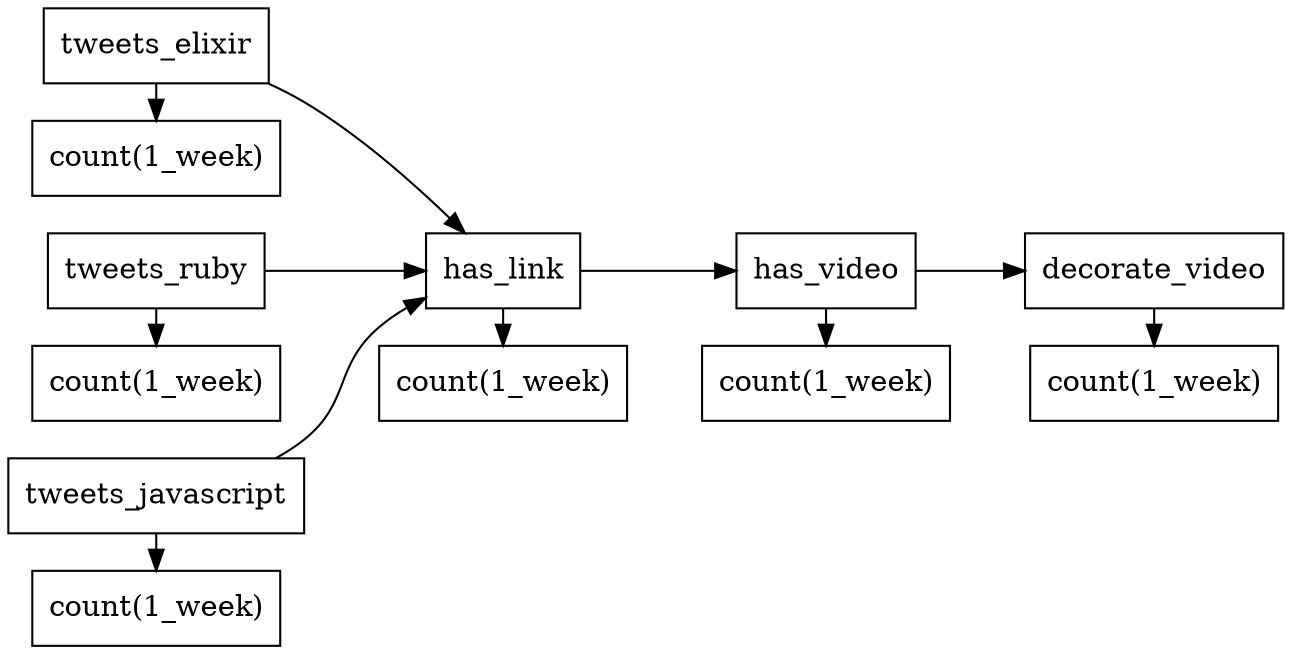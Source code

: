 digraph probably_worth_watching {
  rankdir=LR;
  node [shape = box];

  tweets_elixir -> has_link;
  tweets_ruby -> has_link;
  tweets_javascript -> has_link;
  has_link -> has_video -> decorate_video;

  tweets_elixir -> count_7d_elixir;
  tweets_ruby -> count_7d_ruby;
  tweets_javascript -> count_7d_javascript;
  has_link -> count_7d_has_link;
  has_video -> count_7d_has_video;
  decorate_video -> count_7d_decorate_video;

  count_7d_elixir [label="count(1_week)"];
  count_7d_ruby [label="count(1_week)"];
  count_7d_javascript [label="count(1_week)"];
  count_7d_has_link [label="count(1_week)"];
  count_7d_has_video [label="count(1_week)"];
  count_7d_decorate_video [label="count(1_week)"];

  {
    rank = same;
    tweets_elixir;
    tweets_ruby;
    tweets_javascript;
    count_7d_elixir;
    count_7d_ruby;
    count_7d_javascript;
  }

  {
    rank = same;
    has_link;
    count_7d_has_link;
  }

  {
    rank = same;
    has_video;
    count_7d_has_video;
  }

  {
    rank = same;
    decorate_video;
    count_7d_decorate_video;
  }
}
